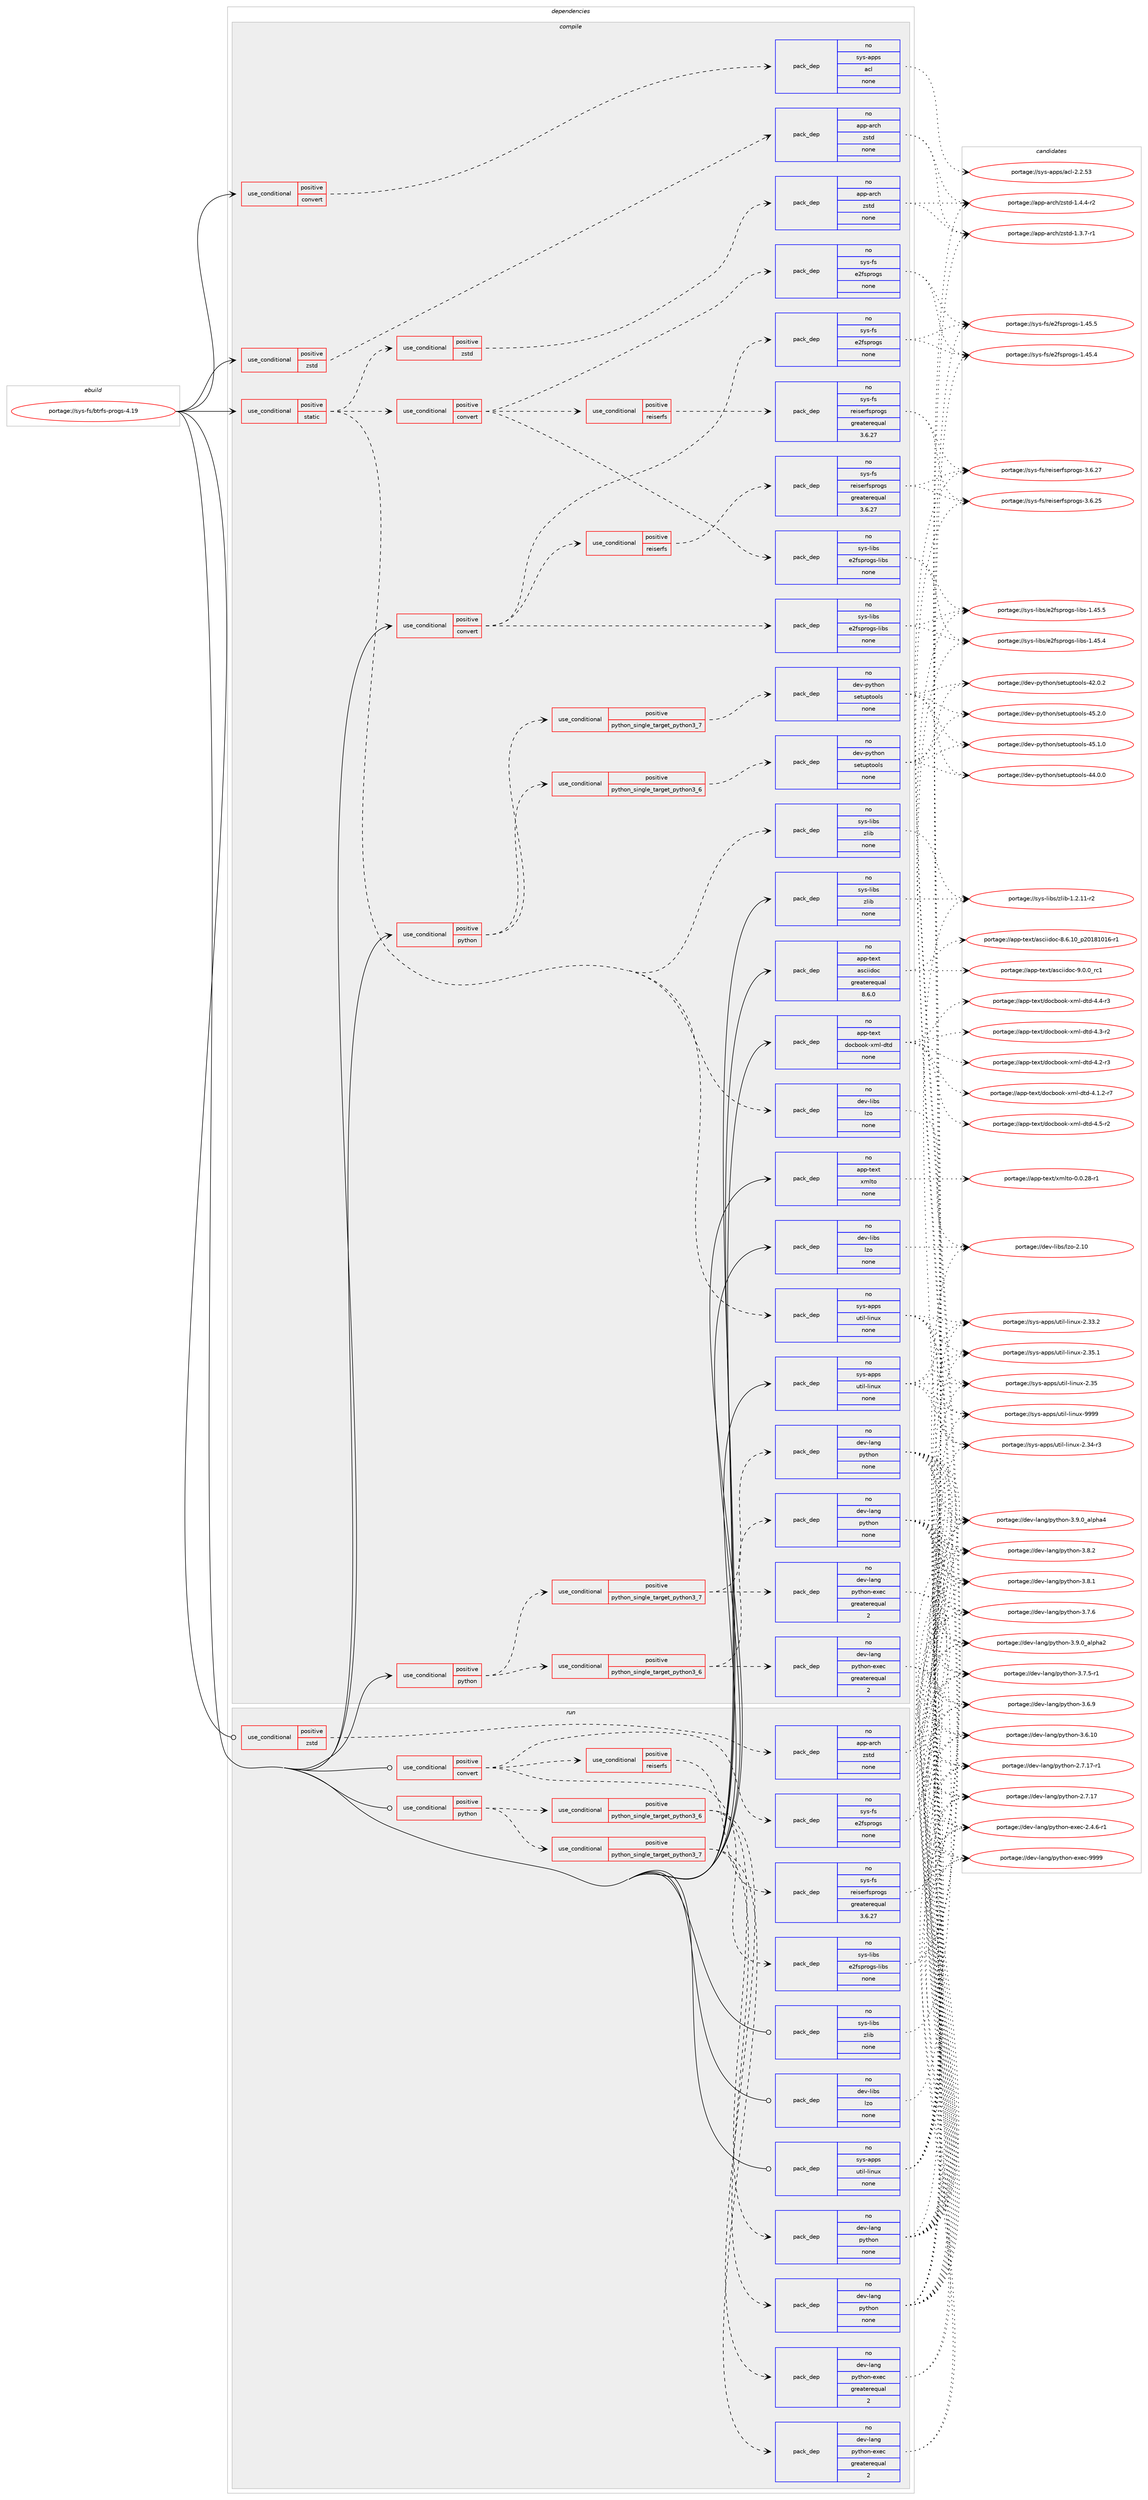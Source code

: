 digraph prolog {

# *************
# Graph options
# *************

newrank=true;
concentrate=true;
compound=true;
graph [rankdir=LR,fontname=Helvetica,fontsize=10,ranksep=1.5];#, ranksep=2.5, nodesep=0.2];
edge  [arrowhead=vee];
node  [fontname=Helvetica,fontsize=10];

# **********
# The ebuild
# **********

subgraph cluster_leftcol {
color=gray;
rank=same;
label=<<i>ebuild</i>>;
id [label="portage://sys-fs/btrfs-progs-4.19", color=red, width=4, href="../sys-fs/btrfs-progs-4.19.svg"];
}

# ****************
# The dependencies
# ****************

subgraph cluster_midcol {
color=gray;
label=<<i>dependencies</i>>;
subgraph cluster_compile {
fillcolor="#eeeeee";
style=filled;
label=<<i>compile</i>>;
subgraph cond5650 {
dependency30097 [label=<<TABLE BORDER="0" CELLBORDER="1" CELLSPACING="0" CELLPADDING="4"><TR><TD ROWSPAN="3" CELLPADDING="10">use_conditional</TD></TR><TR><TD>positive</TD></TR><TR><TD>convert</TD></TR></TABLE>>, shape=none, color=red];
subgraph pack23688 {
dependency30098 [label=<<TABLE BORDER="0" CELLBORDER="1" CELLSPACING="0" CELLPADDING="4" WIDTH="220"><TR><TD ROWSPAN="6" CELLPADDING="30">pack_dep</TD></TR><TR><TD WIDTH="110">no</TD></TR><TR><TD>sys-apps</TD></TR><TR><TD>acl</TD></TR><TR><TD>none</TD></TR><TR><TD></TD></TR></TABLE>>, shape=none, color=blue];
}
dependency30097:e -> dependency30098:w [weight=20,style="dashed",arrowhead="vee"];
}
id:e -> dependency30097:w [weight=20,style="solid",arrowhead="vee"];
subgraph cond5651 {
dependency30099 [label=<<TABLE BORDER="0" CELLBORDER="1" CELLSPACING="0" CELLPADDING="4"><TR><TD ROWSPAN="3" CELLPADDING="10">use_conditional</TD></TR><TR><TD>positive</TD></TR><TR><TD>convert</TD></TR></TABLE>>, shape=none, color=red];
subgraph pack23689 {
dependency30100 [label=<<TABLE BORDER="0" CELLBORDER="1" CELLSPACING="0" CELLPADDING="4" WIDTH="220"><TR><TD ROWSPAN="6" CELLPADDING="30">pack_dep</TD></TR><TR><TD WIDTH="110">no</TD></TR><TR><TD>sys-fs</TD></TR><TR><TD>e2fsprogs</TD></TR><TR><TD>none</TD></TR><TR><TD></TD></TR></TABLE>>, shape=none, color=blue];
}
dependency30099:e -> dependency30100:w [weight=20,style="dashed",arrowhead="vee"];
subgraph pack23690 {
dependency30101 [label=<<TABLE BORDER="0" CELLBORDER="1" CELLSPACING="0" CELLPADDING="4" WIDTH="220"><TR><TD ROWSPAN="6" CELLPADDING="30">pack_dep</TD></TR><TR><TD WIDTH="110">no</TD></TR><TR><TD>sys-libs</TD></TR><TR><TD>e2fsprogs-libs</TD></TR><TR><TD>none</TD></TR><TR><TD></TD></TR></TABLE>>, shape=none, color=blue];
}
dependency30099:e -> dependency30101:w [weight=20,style="dashed",arrowhead="vee"];
subgraph cond5652 {
dependency30102 [label=<<TABLE BORDER="0" CELLBORDER="1" CELLSPACING="0" CELLPADDING="4"><TR><TD ROWSPAN="3" CELLPADDING="10">use_conditional</TD></TR><TR><TD>positive</TD></TR><TR><TD>reiserfs</TD></TR></TABLE>>, shape=none, color=red];
subgraph pack23691 {
dependency30103 [label=<<TABLE BORDER="0" CELLBORDER="1" CELLSPACING="0" CELLPADDING="4" WIDTH="220"><TR><TD ROWSPAN="6" CELLPADDING="30">pack_dep</TD></TR><TR><TD WIDTH="110">no</TD></TR><TR><TD>sys-fs</TD></TR><TR><TD>reiserfsprogs</TD></TR><TR><TD>greaterequal</TD></TR><TR><TD>3.6.27</TD></TR></TABLE>>, shape=none, color=blue];
}
dependency30102:e -> dependency30103:w [weight=20,style="dashed",arrowhead="vee"];
}
dependency30099:e -> dependency30102:w [weight=20,style="dashed",arrowhead="vee"];
}
id:e -> dependency30099:w [weight=20,style="solid",arrowhead="vee"];
subgraph cond5653 {
dependency30104 [label=<<TABLE BORDER="0" CELLBORDER="1" CELLSPACING="0" CELLPADDING="4"><TR><TD ROWSPAN="3" CELLPADDING="10">use_conditional</TD></TR><TR><TD>positive</TD></TR><TR><TD>python</TD></TR></TABLE>>, shape=none, color=red];
subgraph cond5654 {
dependency30105 [label=<<TABLE BORDER="0" CELLBORDER="1" CELLSPACING="0" CELLPADDING="4"><TR><TD ROWSPAN="3" CELLPADDING="10">use_conditional</TD></TR><TR><TD>positive</TD></TR><TR><TD>python_single_target_python3_6</TD></TR></TABLE>>, shape=none, color=red];
subgraph pack23692 {
dependency30106 [label=<<TABLE BORDER="0" CELLBORDER="1" CELLSPACING="0" CELLPADDING="4" WIDTH="220"><TR><TD ROWSPAN="6" CELLPADDING="30">pack_dep</TD></TR><TR><TD WIDTH="110">no</TD></TR><TR><TD>dev-lang</TD></TR><TR><TD>python</TD></TR><TR><TD>none</TD></TR><TR><TD></TD></TR></TABLE>>, shape=none, color=blue];
}
dependency30105:e -> dependency30106:w [weight=20,style="dashed",arrowhead="vee"];
subgraph pack23693 {
dependency30107 [label=<<TABLE BORDER="0" CELLBORDER="1" CELLSPACING="0" CELLPADDING="4" WIDTH="220"><TR><TD ROWSPAN="6" CELLPADDING="30">pack_dep</TD></TR><TR><TD WIDTH="110">no</TD></TR><TR><TD>dev-lang</TD></TR><TR><TD>python-exec</TD></TR><TR><TD>greaterequal</TD></TR><TR><TD>2</TD></TR></TABLE>>, shape=none, color=blue];
}
dependency30105:e -> dependency30107:w [weight=20,style="dashed",arrowhead="vee"];
}
dependency30104:e -> dependency30105:w [weight=20,style="dashed",arrowhead="vee"];
subgraph cond5655 {
dependency30108 [label=<<TABLE BORDER="0" CELLBORDER="1" CELLSPACING="0" CELLPADDING="4"><TR><TD ROWSPAN="3" CELLPADDING="10">use_conditional</TD></TR><TR><TD>positive</TD></TR><TR><TD>python_single_target_python3_7</TD></TR></TABLE>>, shape=none, color=red];
subgraph pack23694 {
dependency30109 [label=<<TABLE BORDER="0" CELLBORDER="1" CELLSPACING="0" CELLPADDING="4" WIDTH="220"><TR><TD ROWSPAN="6" CELLPADDING="30">pack_dep</TD></TR><TR><TD WIDTH="110">no</TD></TR><TR><TD>dev-lang</TD></TR><TR><TD>python</TD></TR><TR><TD>none</TD></TR><TR><TD></TD></TR></TABLE>>, shape=none, color=blue];
}
dependency30108:e -> dependency30109:w [weight=20,style="dashed",arrowhead="vee"];
subgraph pack23695 {
dependency30110 [label=<<TABLE BORDER="0" CELLBORDER="1" CELLSPACING="0" CELLPADDING="4" WIDTH="220"><TR><TD ROWSPAN="6" CELLPADDING="30">pack_dep</TD></TR><TR><TD WIDTH="110">no</TD></TR><TR><TD>dev-lang</TD></TR><TR><TD>python-exec</TD></TR><TR><TD>greaterequal</TD></TR><TR><TD>2</TD></TR></TABLE>>, shape=none, color=blue];
}
dependency30108:e -> dependency30110:w [weight=20,style="dashed",arrowhead="vee"];
}
dependency30104:e -> dependency30108:w [weight=20,style="dashed",arrowhead="vee"];
}
id:e -> dependency30104:w [weight=20,style="solid",arrowhead="vee"];
subgraph cond5656 {
dependency30111 [label=<<TABLE BORDER="0" CELLBORDER="1" CELLSPACING="0" CELLPADDING="4"><TR><TD ROWSPAN="3" CELLPADDING="10">use_conditional</TD></TR><TR><TD>positive</TD></TR><TR><TD>python</TD></TR></TABLE>>, shape=none, color=red];
subgraph cond5657 {
dependency30112 [label=<<TABLE BORDER="0" CELLBORDER="1" CELLSPACING="0" CELLPADDING="4"><TR><TD ROWSPAN="3" CELLPADDING="10">use_conditional</TD></TR><TR><TD>positive</TD></TR><TR><TD>python_single_target_python3_6</TD></TR></TABLE>>, shape=none, color=red];
subgraph pack23696 {
dependency30113 [label=<<TABLE BORDER="0" CELLBORDER="1" CELLSPACING="0" CELLPADDING="4" WIDTH="220"><TR><TD ROWSPAN="6" CELLPADDING="30">pack_dep</TD></TR><TR><TD WIDTH="110">no</TD></TR><TR><TD>dev-python</TD></TR><TR><TD>setuptools</TD></TR><TR><TD>none</TD></TR><TR><TD></TD></TR></TABLE>>, shape=none, color=blue];
}
dependency30112:e -> dependency30113:w [weight=20,style="dashed",arrowhead="vee"];
}
dependency30111:e -> dependency30112:w [weight=20,style="dashed",arrowhead="vee"];
subgraph cond5658 {
dependency30114 [label=<<TABLE BORDER="0" CELLBORDER="1" CELLSPACING="0" CELLPADDING="4"><TR><TD ROWSPAN="3" CELLPADDING="10">use_conditional</TD></TR><TR><TD>positive</TD></TR><TR><TD>python_single_target_python3_7</TD></TR></TABLE>>, shape=none, color=red];
subgraph pack23697 {
dependency30115 [label=<<TABLE BORDER="0" CELLBORDER="1" CELLSPACING="0" CELLPADDING="4" WIDTH="220"><TR><TD ROWSPAN="6" CELLPADDING="30">pack_dep</TD></TR><TR><TD WIDTH="110">no</TD></TR><TR><TD>dev-python</TD></TR><TR><TD>setuptools</TD></TR><TR><TD>none</TD></TR><TR><TD></TD></TR></TABLE>>, shape=none, color=blue];
}
dependency30114:e -> dependency30115:w [weight=20,style="dashed",arrowhead="vee"];
}
dependency30111:e -> dependency30114:w [weight=20,style="dashed",arrowhead="vee"];
}
id:e -> dependency30111:w [weight=20,style="solid",arrowhead="vee"];
subgraph cond5659 {
dependency30116 [label=<<TABLE BORDER="0" CELLBORDER="1" CELLSPACING="0" CELLPADDING="4"><TR><TD ROWSPAN="3" CELLPADDING="10">use_conditional</TD></TR><TR><TD>positive</TD></TR><TR><TD>static</TD></TR></TABLE>>, shape=none, color=red];
subgraph pack23698 {
dependency30117 [label=<<TABLE BORDER="0" CELLBORDER="1" CELLSPACING="0" CELLPADDING="4" WIDTH="220"><TR><TD ROWSPAN="6" CELLPADDING="30">pack_dep</TD></TR><TR><TD WIDTH="110">no</TD></TR><TR><TD>dev-libs</TD></TR><TR><TD>lzo</TD></TR><TR><TD>none</TD></TR><TR><TD></TD></TR></TABLE>>, shape=none, color=blue];
}
dependency30116:e -> dependency30117:w [weight=20,style="dashed",arrowhead="vee"];
subgraph pack23699 {
dependency30118 [label=<<TABLE BORDER="0" CELLBORDER="1" CELLSPACING="0" CELLPADDING="4" WIDTH="220"><TR><TD ROWSPAN="6" CELLPADDING="30">pack_dep</TD></TR><TR><TD WIDTH="110">no</TD></TR><TR><TD>sys-apps</TD></TR><TR><TD>util-linux</TD></TR><TR><TD>none</TD></TR><TR><TD></TD></TR></TABLE>>, shape=none, color=blue];
}
dependency30116:e -> dependency30118:w [weight=20,style="dashed",arrowhead="vee"];
subgraph pack23700 {
dependency30119 [label=<<TABLE BORDER="0" CELLBORDER="1" CELLSPACING="0" CELLPADDING="4" WIDTH="220"><TR><TD ROWSPAN="6" CELLPADDING="30">pack_dep</TD></TR><TR><TD WIDTH="110">no</TD></TR><TR><TD>sys-libs</TD></TR><TR><TD>zlib</TD></TR><TR><TD>none</TD></TR><TR><TD></TD></TR></TABLE>>, shape=none, color=blue];
}
dependency30116:e -> dependency30119:w [weight=20,style="dashed",arrowhead="vee"];
subgraph cond5660 {
dependency30120 [label=<<TABLE BORDER="0" CELLBORDER="1" CELLSPACING="0" CELLPADDING="4"><TR><TD ROWSPAN="3" CELLPADDING="10">use_conditional</TD></TR><TR><TD>positive</TD></TR><TR><TD>convert</TD></TR></TABLE>>, shape=none, color=red];
subgraph pack23701 {
dependency30121 [label=<<TABLE BORDER="0" CELLBORDER="1" CELLSPACING="0" CELLPADDING="4" WIDTH="220"><TR><TD ROWSPAN="6" CELLPADDING="30">pack_dep</TD></TR><TR><TD WIDTH="110">no</TD></TR><TR><TD>sys-fs</TD></TR><TR><TD>e2fsprogs</TD></TR><TR><TD>none</TD></TR><TR><TD></TD></TR></TABLE>>, shape=none, color=blue];
}
dependency30120:e -> dependency30121:w [weight=20,style="dashed",arrowhead="vee"];
subgraph pack23702 {
dependency30122 [label=<<TABLE BORDER="0" CELLBORDER="1" CELLSPACING="0" CELLPADDING="4" WIDTH="220"><TR><TD ROWSPAN="6" CELLPADDING="30">pack_dep</TD></TR><TR><TD WIDTH="110">no</TD></TR><TR><TD>sys-libs</TD></TR><TR><TD>e2fsprogs-libs</TD></TR><TR><TD>none</TD></TR><TR><TD></TD></TR></TABLE>>, shape=none, color=blue];
}
dependency30120:e -> dependency30122:w [weight=20,style="dashed",arrowhead="vee"];
subgraph cond5661 {
dependency30123 [label=<<TABLE BORDER="0" CELLBORDER="1" CELLSPACING="0" CELLPADDING="4"><TR><TD ROWSPAN="3" CELLPADDING="10">use_conditional</TD></TR><TR><TD>positive</TD></TR><TR><TD>reiserfs</TD></TR></TABLE>>, shape=none, color=red];
subgraph pack23703 {
dependency30124 [label=<<TABLE BORDER="0" CELLBORDER="1" CELLSPACING="0" CELLPADDING="4" WIDTH="220"><TR><TD ROWSPAN="6" CELLPADDING="30">pack_dep</TD></TR><TR><TD WIDTH="110">no</TD></TR><TR><TD>sys-fs</TD></TR><TR><TD>reiserfsprogs</TD></TR><TR><TD>greaterequal</TD></TR><TR><TD>3.6.27</TD></TR></TABLE>>, shape=none, color=blue];
}
dependency30123:e -> dependency30124:w [weight=20,style="dashed",arrowhead="vee"];
}
dependency30120:e -> dependency30123:w [weight=20,style="dashed",arrowhead="vee"];
}
dependency30116:e -> dependency30120:w [weight=20,style="dashed",arrowhead="vee"];
subgraph cond5662 {
dependency30125 [label=<<TABLE BORDER="0" CELLBORDER="1" CELLSPACING="0" CELLPADDING="4"><TR><TD ROWSPAN="3" CELLPADDING="10">use_conditional</TD></TR><TR><TD>positive</TD></TR><TR><TD>zstd</TD></TR></TABLE>>, shape=none, color=red];
subgraph pack23704 {
dependency30126 [label=<<TABLE BORDER="0" CELLBORDER="1" CELLSPACING="0" CELLPADDING="4" WIDTH="220"><TR><TD ROWSPAN="6" CELLPADDING="30">pack_dep</TD></TR><TR><TD WIDTH="110">no</TD></TR><TR><TD>app-arch</TD></TR><TR><TD>zstd</TD></TR><TR><TD>none</TD></TR><TR><TD></TD></TR></TABLE>>, shape=none, color=blue];
}
dependency30125:e -> dependency30126:w [weight=20,style="dashed",arrowhead="vee"];
}
dependency30116:e -> dependency30125:w [weight=20,style="dashed",arrowhead="vee"];
}
id:e -> dependency30116:w [weight=20,style="solid",arrowhead="vee"];
subgraph cond5663 {
dependency30127 [label=<<TABLE BORDER="0" CELLBORDER="1" CELLSPACING="0" CELLPADDING="4"><TR><TD ROWSPAN="3" CELLPADDING="10">use_conditional</TD></TR><TR><TD>positive</TD></TR><TR><TD>zstd</TD></TR></TABLE>>, shape=none, color=red];
subgraph pack23705 {
dependency30128 [label=<<TABLE BORDER="0" CELLBORDER="1" CELLSPACING="0" CELLPADDING="4" WIDTH="220"><TR><TD ROWSPAN="6" CELLPADDING="30">pack_dep</TD></TR><TR><TD WIDTH="110">no</TD></TR><TR><TD>app-arch</TD></TR><TR><TD>zstd</TD></TR><TR><TD>none</TD></TR><TR><TD></TD></TR></TABLE>>, shape=none, color=blue];
}
dependency30127:e -> dependency30128:w [weight=20,style="dashed",arrowhead="vee"];
}
id:e -> dependency30127:w [weight=20,style="solid",arrowhead="vee"];
subgraph pack23706 {
dependency30129 [label=<<TABLE BORDER="0" CELLBORDER="1" CELLSPACING="0" CELLPADDING="4" WIDTH="220"><TR><TD ROWSPAN="6" CELLPADDING="30">pack_dep</TD></TR><TR><TD WIDTH="110">no</TD></TR><TR><TD>app-text</TD></TR><TR><TD>asciidoc</TD></TR><TR><TD>greaterequal</TD></TR><TR><TD>8.6.0</TD></TR></TABLE>>, shape=none, color=blue];
}
id:e -> dependency30129:w [weight=20,style="solid",arrowhead="vee"];
subgraph pack23707 {
dependency30130 [label=<<TABLE BORDER="0" CELLBORDER="1" CELLSPACING="0" CELLPADDING="4" WIDTH="220"><TR><TD ROWSPAN="6" CELLPADDING="30">pack_dep</TD></TR><TR><TD WIDTH="110">no</TD></TR><TR><TD>app-text</TD></TR><TR><TD>docbook-xml-dtd</TD></TR><TR><TD>none</TD></TR><TR><TD></TD></TR></TABLE>>, shape=none, color=blue];
}
id:e -> dependency30130:w [weight=20,style="solid",arrowhead="vee"];
subgraph pack23708 {
dependency30131 [label=<<TABLE BORDER="0" CELLBORDER="1" CELLSPACING="0" CELLPADDING="4" WIDTH="220"><TR><TD ROWSPAN="6" CELLPADDING="30">pack_dep</TD></TR><TR><TD WIDTH="110">no</TD></TR><TR><TD>app-text</TD></TR><TR><TD>xmlto</TD></TR><TR><TD>none</TD></TR><TR><TD></TD></TR></TABLE>>, shape=none, color=blue];
}
id:e -> dependency30131:w [weight=20,style="solid",arrowhead="vee"];
subgraph pack23709 {
dependency30132 [label=<<TABLE BORDER="0" CELLBORDER="1" CELLSPACING="0" CELLPADDING="4" WIDTH="220"><TR><TD ROWSPAN="6" CELLPADDING="30">pack_dep</TD></TR><TR><TD WIDTH="110">no</TD></TR><TR><TD>dev-libs</TD></TR><TR><TD>lzo</TD></TR><TR><TD>none</TD></TR><TR><TD></TD></TR></TABLE>>, shape=none, color=blue];
}
id:e -> dependency30132:w [weight=20,style="solid",arrowhead="vee"];
subgraph pack23710 {
dependency30133 [label=<<TABLE BORDER="0" CELLBORDER="1" CELLSPACING="0" CELLPADDING="4" WIDTH="220"><TR><TD ROWSPAN="6" CELLPADDING="30">pack_dep</TD></TR><TR><TD WIDTH="110">no</TD></TR><TR><TD>sys-apps</TD></TR><TR><TD>util-linux</TD></TR><TR><TD>none</TD></TR><TR><TD></TD></TR></TABLE>>, shape=none, color=blue];
}
id:e -> dependency30133:w [weight=20,style="solid",arrowhead="vee"];
subgraph pack23711 {
dependency30134 [label=<<TABLE BORDER="0" CELLBORDER="1" CELLSPACING="0" CELLPADDING="4" WIDTH="220"><TR><TD ROWSPAN="6" CELLPADDING="30">pack_dep</TD></TR><TR><TD WIDTH="110">no</TD></TR><TR><TD>sys-libs</TD></TR><TR><TD>zlib</TD></TR><TR><TD>none</TD></TR><TR><TD></TD></TR></TABLE>>, shape=none, color=blue];
}
id:e -> dependency30134:w [weight=20,style="solid",arrowhead="vee"];
}
subgraph cluster_compileandrun {
fillcolor="#eeeeee";
style=filled;
label=<<i>compile and run</i>>;
}
subgraph cluster_run {
fillcolor="#eeeeee";
style=filled;
label=<<i>run</i>>;
subgraph cond5664 {
dependency30135 [label=<<TABLE BORDER="0" CELLBORDER="1" CELLSPACING="0" CELLPADDING="4"><TR><TD ROWSPAN="3" CELLPADDING="10">use_conditional</TD></TR><TR><TD>positive</TD></TR><TR><TD>convert</TD></TR></TABLE>>, shape=none, color=red];
subgraph pack23712 {
dependency30136 [label=<<TABLE BORDER="0" CELLBORDER="1" CELLSPACING="0" CELLPADDING="4" WIDTH="220"><TR><TD ROWSPAN="6" CELLPADDING="30">pack_dep</TD></TR><TR><TD WIDTH="110">no</TD></TR><TR><TD>sys-fs</TD></TR><TR><TD>e2fsprogs</TD></TR><TR><TD>none</TD></TR><TR><TD></TD></TR></TABLE>>, shape=none, color=blue];
}
dependency30135:e -> dependency30136:w [weight=20,style="dashed",arrowhead="vee"];
subgraph pack23713 {
dependency30137 [label=<<TABLE BORDER="0" CELLBORDER="1" CELLSPACING="0" CELLPADDING="4" WIDTH="220"><TR><TD ROWSPAN="6" CELLPADDING="30">pack_dep</TD></TR><TR><TD WIDTH="110">no</TD></TR><TR><TD>sys-libs</TD></TR><TR><TD>e2fsprogs-libs</TD></TR><TR><TD>none</TD></TR><TR><TD></TD></TR></TABLE>>, shape=none, color=blue];
}
dependency30135:e -> dependency30137:w [weight=20,style="dashed",arrowhead="vee"];
subgraph cond5665 {
dependency30138 [label=<<TABLE BORDER="0" CELLBORDER="1" CELLSPACING="0" CELLPADDING="4"><TR><TD ROWSPAN="3" CELLPADDING="10">use_conditional</TD></TR><TR><TD>positive</TD></TR><TR><TD>reiserfs</TD></TR></TABLE>>, shape=none, color=red];
subgraph pack23714 {
dependency30139 [label=<<TABLE BORDER="0" CELLBORDER="1" CELLSPACING="0" CELLPADDING="4" WIDTH="220"><TR><TD ROWSPAN="6" CELLPADDING="30">pack_dep</TD></TR><TR><TD WIDTH="110">no</TD></TR><TR><TD>sys-fs</TD></TR><TR><TD>reiserfsprogs</TD></TR><TR><TD>greaterequal</TD></TR><TR><TD>3.6.27</TD></TR></TABLE>>, shape=none, color=blue];
}
dependency30138:e -> dependency30139:w [weight=20,style="dashed",arrowhead="vee"];
}
dependency30135:e -> dependency30138:w [weight=20,style="dashed",arrowhead="vee"];
}
id:e -> dependency30135:w [weight=20,style="solid",arrowhead="odot"];
subgraph cond5666 {
dependency30140 [label=<<TABLE BORDER="0" CELLBORDER="1" CELLSPACING="0" CELLPADDING="4"><TR><TD ROWSPAN="3" CELLPADDING="10">use_conditional</TD></TR><TR><TD>positive</TD></TR><TR><TD>python</TD></TR></TABLE>>, shape=none, color=red];
subgraph cond5667 {
dependency30141 [label=<<TABLE BORDER="0" CELLBORDER="1" CELLSPACING="0" CELLPADDING="4"><TR><TD ROWSPAN="3" CELLPADDING="10">use_conditional</TD></TR><TR><TD>positive</TD></TR><TR><TD>python_single_target_python3_6</TD></TR></TABLE>>, shape=none, color=red];
subgraph pack23715 {
dependency30142 [label=<<TABLE BORDER="0" CELLBORDER="1" CELLSPACING="0" CELLPADDING="4" WIDTH="220"><TR><TD ROWSPAN="6" CELLPADDING="30">pack_dep</TD></TR><TR><TD WIDTH="110">no</TD></TR><TR><TD>dev-lang</TD></TR><TR><TD>python</TD></TR><TR><TD>none</TD></TR><TR><TD></TD></TR></TABLE>>, shape=none, color=blue];
}
dependency30141:e -> dependency30142:w [weight=20,style="dashed",arrowhead="vee"];
subgraph pack23716 {
dependency30143 [label=<<TABLE BORDER="0" CELLBORDER="1" CELLSPACING="0" CELLPADDING="4" WIDTH="220"><TR><TD ROWSPAN="6" CELLPADDING="30">pack_dep</TD></TR><TR><TD WIDTH="110">no</TD></TR><TR><TD>dev-lang</TD></TR><TR><TD>python-exec</TD></TR><TR><TD>greaterequal</TD></TR><TR><TD>2</TD></TR></TABLE>>, shape=none, color=blue];
}
dependency30141:e -> dependency30143:w [weight=20,style="dashed",arrowhead="vee"];
}
dependency30140:e -> dependency30141:w [weight=20,style="dashed",arrowhead="vee"];
subgraph cond5668 {
dependency30144 [label=<<TABLE BORDER="0" CELLBORDER="1" CELLSPACING="0" CELLPADDING="4"><TR><TD ROWSPAN="3" CELLPADDING="10">use_conditional</TD></TR><TR><TD>positive</TD></TR><TR><TD>python_single_target_python3_7</TD></TR></TABLE>>, shape=none, color=red];
subgraph pack23717 {
dependency30145 [label=<<TABLE BORDER="0" CELLBORDER="1" CELLSPACING="0" CELLPADDING="4" WIDTH="220"><TR><TD ROWSPAN="6" CELLPADDING="30">pack_dep</TD></TR><TR><TD WIDTH="110">no</TD></TR><TR><TD>dev-lang</TD></TR><TR><TD>python</TD></TR><TR><TD>none</TD></TR><TR><TD></TD></TR></TABLE>>, shape=none, color=blue];
}
dependency30144:e -> dependency30145:w [weight=20,style="dashed",arrowhead="vee"];
subgraph pack23718 {
dependency30146 [label=<<TABLE BORDER="0" CELLBORDER="1" CELLSPACING="0" CELLPADDING="4" WIDTH="220"><TR><TD ROWSPAN="6" CELLPADDING="30">pack_dep</TD></TR><TR><TD WIDTH="110">no</TD></TR><TR><TD>dev-lang</TD></TR><TR><TD>python-exec</TD></TR><TR><TD>greaterequal</TD></TR><TR><TD>2</TD></TR></TABLE>>, shape=none, color=blue];
}
dependency30144:e -> dependency30146:w [weight=20,style="dashed",arrowhead="vee"];
}
dependency30140:e -> dependency30144:w [weight=20,style="dashed",arrowhead="vee"];
}
id:e -> dependency30140:w [weight=20,style="solid",arrowhead="odot"];
subgraph cond5669 {
dependency30147 [label=<<TABLE BORDER="0" CELLBORDER="1" CELLSPACING="0" CELLPADDING="4"><TR><TD ROWSPAN="3" CELLPADDING="10">use_conditional</TD></TR><TR><TD>positive</TD></TR><TR><TD>zstd</TD></TR></TABLE>>, shape=none, color=red];
subgraph pack23719 {
dependency30148 [label=<<TABLE BORDER="0" CELLBORDER="1" CELLSPACING="0" CELLPADDING="4" WIDTH="220"><TR><TD ROWSPAN="6" CELLPADDING="30">pack_dep</TD></TR><TR><TD WIDTH="110">no</TD></TR><TR><TD>app-arch</TD></TR><TR><TD>zstd</TD></TR><TR><TD>none</TD></TR><TR><TD></TD></TR></TABLE>>, shape=none, color=blue];
}
dependency30147:e -> dependency30148:w [weight=20,style="dashed",arrowhead="vee"];
}
id:e -> dependency30147:w [weight=20,style="solid",arrowhead="odot"];
subgraph pack23720 {
dependency30149 [label=<<TABLE BORDER="0" CELLBORDER="1" CELLSPACING="0" CELLPADDING="4" WIDTH="220"><TR><TD ROWSPAN="6" CELLPADDING="30">pack_dep</TD></TR><TR><TD WIDTH="110">no</TD></TR><TR><TD>dev-libs</TD></TR><TR><TD>lzo</TD></TR><TR><TD>none</TD></TR><TR><TD></TD></TR></TABLE>>, shape=none, color=blue];
}
id:e -> dependency30149:w [weight=20,style="solid",arrowhead="odot"];
subgraph pack23721 {
dependency30150 [label=<<TABLE BORDER="0" CELLBORDER="1" CELLSPACING="0" CELLPADDING="4" WIDTH="220"><TR><TD ROWSPAN="6" CELLPADDING="30">pack_dep</TD></TR><TR><TD WIDTH="110">no</TD></TR><TR><TD>sys-apps</TD></TR><TR><TD>util-linux</TD></TR><TR><TD>none</TD></TR><TR><TD></TD></TR></TABLE>>, shape=none, color=blue];
}
id:e -> dependency30150:w [weight=20,style="solid",arrowhead="odot"];
subgraph pack23722 {
dependency30151 [label=<<TABLE BORDER="0" CELLBORDER="1" CELLSPACING="0" CELLPADDING="4" WIDTH="220"><TR><TD ROWSPAN="6" CELLPADDING="30">pack_dep</TD></TR><TR><TD WIDTH="110">no</TD></TR><TR><TD>sys-libs</TD></TR><TR><TD>zlib</TD></TR><TR><TD>none</TD></TR><TR><TD></TD></TR></TABLE>>, shape=none, color=blue];
}
id:e -> dependency30151:w [weight=20,style="solid",arrowhead="odot"];
}
}

# **************
# The candidates
# **************

subgraph cluster_choices {
rank=same;
color=gray;
label=<<i>candidates</i>>;

subgraph choice23688 {
color=black;
nodesep=1;
choice115121115459711211211547979910845504650465351 [label="portage://sys-apps/acl-2.2.53", color=red, width=4,href="../sys-apps/acl-2.2.53.svg"];
dependency30098:e -> choice115121115459711211211547979910845504650465351:w [style=dotted,weight="100"];
}
subgraph choice23689 {
color=black;
nodesep=1;
choice11512111545102115471015010211511211411110311545494652534653 [label="portage://sys-fs/e2fsprogs-1.45.5", color=red, width=4,href="../sys-fs/e2fsprogs-1.45.5.svg"];
choice11512111545102115471015010211511211411110311545494652534652 [label="portage://sys-fs/e2fsprogs-1.45.4", color=red, width=4,href="../sys-fs/e2fsprogs-1.45.4.svg"];
dependency30100:e -> choice11512111545102115471015010211511211411110311545494652534653:w [style=dotted,weight="100"];
dependency30100:e -> choice11512111545102115471015010211511211411110311545494652534652:w [style=dotted,weight="100"];
}
subgraph choice23690 {
color=black;
nodesep=1;
choice11512111545108105981154710150102115112114111103115451081059811545494652534653 [label="portage://sys-libs/e2fsprogs-libs-1.45.5", color=red, width=4,href="../sys-libs/e2fsprogs-libs-1.45.5.svg"];
choice11512111545108105981154710150102115112114111103115451081059811545494652534652 [label="portage://sys-libs/e2fsprogs-libs-1.45.4", color=red, width=4,href="../sys-libs/e2fsprogs-libs-1.45.4.svg"];
dependency30101:e -> choice11512111545108105981154710150102115112114111103115451081059811545494652534653:w [style=dotted,weight="100"];
dependency30101:e -> choice11512111545108105981154710150102115112114111103115451081059811545494652534652:w [style=dotted,weight="100"];
}
subgraph choice23691 {
color=black;
nodesep=1;
choice115121115451021154711410110511510111410211511211411110311545514654465055 [label="portage://sys-fs/reiserfsprogs-3.6.27", color=red, width=4,href="../sys-fs/reiserfsprogs-3.6.27.svg"];
choice115121115451021154711410110511510111410211511211411110311545514654465053 [label="portage://sys-fs/reiserfsprogs-3.6.25", color=red, width=4,href="../sys-fs/reiserfsprogs-3.6.25.svg"];
dependency30103:e -> choice115121115451021154711410110511510111410211511211411110311545514654465055:w [style=dotted,weight="100"];
dependency30103:e -> choice115121115451021154711410110511510111410211511211411110311545514654465053:w [style=dotted,weight="100"];
}
subgraph choice23692 {
color=black;
nodesep=1;
choice10010111845108971101034711212111610411111045514657464895971081121049752 [label="portage://dev-lang/python-3.9.0_alpha4", color=red, width=4,href="../dev-lang/python-3.9.0_alpha4.svg"];
choice10010111845108971101034711212111610411111045514657464895971081121049750 [label="portage://dev-lang/python-3.9.0_alpha2", color=red, width=4,href="../dev-lang/python-3.9.0_alpha2.svg"];
choice100101118451089711010347112121116104111110455146564650 [label="portage://dev-lang/python-3.8.2", color=red, width=4,href="../dev-lang/python-3.8.2.svg"];
choice100101118451089711010347112121116104111110455146564649 [label="portage://dev-lang/python-3.8.1", color=red, width=4,href="../dev-lang/python-3.8.1.svg"];
choice100101118451089711010347112121116104111110455146554654 [label="portage://dev-lang/python-3.7.6", color=red, width=4,href="../dev-lang/python-3.7.6.svg"];
choice1001011184510897110103471121211161041111104551465546534511449 [label="portage://dev-lang/python-3.7.5-r1", color=red, width=4,href="../dev-lang/python-3.7.5-r1.svg"];
choice100101118451089711010347112121116104111110455146544657 [label="portage://dev-lang/python-3.6.9", color=red, width=4,href="../dev-lang/python-3.6.9.svg"];
choice10010111845108971101034711212111610411111045514654464948 [label="portage://dev-lang/python-3.6.10", color=red, width=4,href="../dev-lang/python-3.6.10.svg"];
choice100101118451089711010347112121116104111110455046554649554511449 [label="portage://dev-lang/python-2.7.17-r1", color=red, width=4,href="../dev-lang/python-2.7.17-r1.svg"];
choice10010111845108971101034711212111610411111045504655464955 [label="portage://dev-lang/python-2.7.17", color=red, width=4,href="../dev-lang/python-2.7.17.svg"];
dependency30106:e -> choice10010111845108971101034711212111610411111045514657464895971081121049752:w [style=dotted,weight="100"];
dependency30106:e -> choice10010111845108971101034711212111610411111045514657464895971081121049750:w [style=dotted,weight="100"];
dependency30106:e -> choice100101118451089711010347112121116104111110455146564650:w [style=dotted,weight="100"];
dependency30106:e -> choice100101118451089711010347112121116104111110455146564649:w [style=dotted,weight="100"];
dependency30106:e -> choice100101118451089711010347112121116104111110455146554654:w [style=dotted,weight="100"];
dependency30106:e -> choice1001011184510897110103471121211161041111104551465546534511449:w [style=dotted,weight="100"];
dependency30106:e -> choice100101118451089711010347112121116104111110455146544657:w [style=dotted,weight="100"];
dependency30106:e -> choice10010111845108971101034711212111610411111045514654464948:w [style=dotted,weight="100"];
dependency30106:e -> choice100101118451089711010347112121116104111110455046554649554511449:w [style=dotted,weight="100"];
dependency30106:e -> choice10010111845108971101034711212111610411111045504655464955:w [style=dotted,weight="100"];
}
subgraph choice23693 {
color=black;
nodesep=1;
choice10010111845108971101034711212111610411111045101120101994557575757 [label="portage://dev-lang/python-exec-9999", color=red, width=4,href="../dev-lang/python-exec-9999.svg"];
choice10010111845108971101034711212111610411111045101120101994550465246544511449 [label="portage://dev-lang/python-exec-2.4.6-r1", color=red, width=4,href="../dev-lang/python-exec-2.4.6-r1.svg"];
dependency30107:e -> choice10010111845108971101034711212111610411111045101120101994557575757:w [style=dotted,weight="100"];
dependency30107:e -> choice10010111845108971101034711212111610411111045101120101994550465246544511449:w [style=dotted,weight="100"];
}
subgraph choice23694 {
color=black;
nodesep=1;
choice10010111845108971101034711212111610411111045514657464895971081121049752 [label="portage://dev-lang/python-3.9.0_alpha4", color=red, width=4,href="../dev-lang/python-3.9.0_alpha4.svg"];
choice10010111845108971101034711212111610411111045514657464895971081121049750 [label="portage://dev-lang/python-3.9.0_alpha2", color=red, width=4,href="../dev-lang/python-3.9.0_alpha2.svg"];
choice100101118451089711010347112121116104111110455146564650 [label="portage://dev-lang/python-3.8.2", color=red, width=4,href="../dev-lang/python-3.8.2.svg"];
choice100101118451089711010347112121116104111110455146564649 [label="portage://dev-lang/python-3.8.1", color=red, width=4,href="../dev-lang/python-3.8.1.svg"];
choice100101118451089711010347112121116104111110455146554654 [label="portage://dev-lang/python-3.7.6", color=red, width=4,href="../dev-lang/python-3.7.6.svg"];
choice1001011184510897110103471121211161041111104551465546534511449 [label="portage://dev-lang/python-3.7.5-r1", color=red, width=4,href="../dev-lang/python-3.7.5-r1.svg"];
choice100101118451089711010347112121116104111110455146544657 [label="portage://dev-lang/python-3.6.9", color=red, width=4,href="../dev-lang/python-3.6.9.svg"];
choice10010111845108971101034711212111610411111045514654464948 [label="portage://dev-lang/python-3.6.10", color=red, width=4,href="../dev-lang/python-3.6.10.svg"];
choice100101118451089711010347112121116104111110455046554649554511449 [label="portage://dev-lang/python-2.7.17-r1", color=red, width=4,href="../dev-lang/python-2.7.17-r1.svg"];
choice10010111845108971101034711212111610411111045504655464955 [label="portage://dev-lang/python-2.7.17", color=red, width=4,href="../dev-lang/python-2.7.17.svg"];
dependency30109:e -> choice10010111845108971101034711212111610411111045514657464895971081121049752:w [style=dotted,weight="100"];
dependency30109:e -> choice10010111845108971101034711212111610411111045514657464895971081121049750:w [style=dotted,weight="100"];
dependency30109:e -> choice100101118451089711010347112121116104111110455146564650:w [style=dotted,weight="100"];
dependency30109:e -> choice100101118451089711010347112121116104111110455146564649:w [style=dotted,weight="100"];
dependency30109:e -> choice100101118451089711010347112121116104111110455146554654:w [style=dotted,weight="100"];
dependency30109:e -> choice1001011184510897110103471121211161041111104551465546534511449:w [style=dotted,weight="100"];
dependency30109:e -> choice100101118451089711010347112121116104111110455146544657:w [style=dotted,weight="100"];
dependency30109:e -> choice10010111845108971101034711212111610411111045514654464948:w [style=dotted,weight="100"];
dependency30109:e -> choice100101118451089711010347112121116104111110455046554649554511449:w [style=dotted,weight="100"];
dependency30109:e -> choice10010111845108971101034711212111610411111045504655464955:w [style=dotted,weight="100"];
}
subgraph choice23695 {
color=black;
nodesep=1;
choice10010111845108971101034711212111610411111045101120101994557575757 [label="portage://dev-lang/python-exec-9999", color=red, width=4,href="../dev-lang/python-exec-9999.svg"];
choice10010111845108971101034711212111610411111045101120101994550465246544511449 [label="portage://dev-lang/python-exec-2.4.6-r1", color=red, width=4,href="../dev-lang/python-exec-2.4.6-r1.svg"];
dependency30110:e -> choice10010111845108971101034711212111610411111045101120101994557575757:w [style=dotted,weight="100"];
dependency30110:e -> choice10010111845108971101034711212111610411111045101120101994550465246544511449:w [style=dotted,weight="100"];
}
subgraph choice23696 {
color=black;
nodesep=1;
choice100101118451121211161041111104711510111611711211611111110811545525346504648 [label="portage://dev-python/setuptools-45.2.0", color=red, width=4,href="../dev-python/setuptools-45.2.0.svg"];
choice100101118451121211161041111104711510111611711211611111110811545525346494648 [label="portage://dev-python/setuptools-45.1.0", color=red, width=4,href="../dev-python/setuptools-45.1.0.svg"];
choice100101118451121211161041111104711510111611711211611111110811545525246484648 [label="portage://dev-python/setuptools-44.0.0", color=red, width=4,href="../dev-python/setuptools-44.0.0.svg"];
choice100101118451121211161041111104711510111611711211611111110811545525046484650 [label="portage://dev-python/setuptools-42.0.2", color=red, width=4,href="../dev-python/setuptools-42.0.2.svg"];
dependency30113:e -> choice100101118451121211161041111104711510111611711211611111110811545525346504648:w [style=dotted,weight="100"];
dependency30113:e -> choice100101118451121211161041111104711510111611711211611111110811545525346494648:w [style=dotted,weight="100"];
dependency30113:e -> choice100101118451121211161041111104711510111611711211611111110811545525246484648:w [style=dotted,weight="100"];
dependency30113:e -> choice100101118451121211161041111104711510111611711211611111110811545525046484650:w [style=dotted,weight="100"];
}
subgraph choice23697 {
color=black;
nodesep=1;
choice100101118451121211161041111104711510111611711211611111110811545525346504648 [label="portage://dev-python/setuptools-45.2.0", color=red, width=4,href="../dev-python/setuptools-45.2.0.svg"];
choice100101118451121211161041111104711510111611711211611111110811545525346494648 [label="portage://dev-python/setuptools-45.1.0", color=red, width=4,href="../dev-python/setuptools-45.1.0.svg"];
choice100101118451121211161041111104711510111611711211611111110811545525246484648 [label="portage://dev-python/setuptools-44.0.0", color=red, width=4,href="../dev-python/setuptools-44.0.0.svg"];
choice100101118451121211161041111104711510111611711211611111110811545525046484650 [label="portage://dev-python/setuptools-42.0.2", color=red, width=4,href="../dev-python/setuptools-42.0.2.svg"];
dependency30115:e -> choice100101118451121211161041111104711510111611711211611111110811545525346504648:w [style=dotted,weight="100"];
dependency30115:e -> choice100101118451121211161041111104711510111611711211611111110811545525346494648:w [style=dotted,weight="100"];
dependency30115:e -> choice100101118451121211161041111104711510111611711211611111110811545525246484648:w [style=dotted,weight="100"];
dependency30115:e -> choice100101118451121211161041111104711510111611711211611111110811545525046484650:w [style=dotted,weight="100"];
}
subgraph choice23698 {
color=black;
nodesep=1;
choice1001011184510810598115471081221114550464948 [label="portage://dev-libs/lzo-2.10", color=red, width=4,href="../dev-libs/lzo-2.10.svg"];
dependency30117:e -> choice1001011184510810598115471081221114550464948:w [style=dotted,weight="100"];
}
subgraph choice23699 {
color=black;
nodesep=1;
choice115121115459711211211547117116105108451081051101171204557575757 [label="portage://sys-apps/util-linux-9999", color=red, width=4,href="../sys-apps/util-linux-9999.svg"];
choice1151211154597112112115471171161051084510810511011712045504651534649 [label="portage://sys-apps/util-linux-2.35.1", color=red, width=4,href="../sys-apps/util-linux-2.35.1.svg"];
choice115121115459711211211547117116105108451081051101171204550465153 [label="portage://sys-apps/util-linux-2.35", color=red, width=4,href="../sys-apps/util-linux-2.35.svg"];
choice1151211154597112112115471171161051084510810511011712045504651524511451 [label="portage://sys-apps/util-linux-2.34-r3", color=red, width=4,href="../sys-apps/util-linux-2.34-r3.svg"];
choice1151211154597112112115471171161051084510810511011712045504651514650 [label="portage://sys-apps/util-linux-2.33.2", color=red, width=4,href="../sys-apps/util-linux-2.33.2.svg"];
dependency30118:e -> choice115121115459711211211547117116105108451081051101171204557575757:w [style=dotted,weight="100"];
dependency30118:e -> choice1151211154597112112115471171161051084510810511011712045504651534649:w [style=dotted,weight="100"];
dependency30118:e -> choice115121115459711211211547117116105108451081051101171204550465153:w [style=dotted,weight="100"];
dependency30118:e -> choice1151211154597112112115471171161051084510810511011712045504651524511451:w [style=dotted,weight="100"];
dependency30118:e -> choice1151211154597112112115471171161051084510810511011712045504651514650:w [style=dotted,weight="100"];
}
subgraph choice23700 {
color=black;
nodesep=1;
choice11512111545108105981154712210810598454946504649494511450 [label="portage://sys-libs/zlib-1.2.11-r2", color=red, width=4,href="../sys-libs/zlib-1.2.11-r2.svg"];
dependency30119:e -> choice11512111545108105981154712210810598454946504649494511450:w [style=dotted,weight="100"];
}
subgraph choice23701 {
color=black;
nodesep=1;
choice11512111545102115471015010211511211411110311545494652534653 [label="portage://sys-fs/e2fsprogs-1.45.5", color=red, width=4,href="../sys-fs/e2fsprogs-1.45.5.svg"];
choice11512111545102115471015010211511211411110311545494652534652 [label="portage://sys-fs/e2fsprogs-1.45.4", color=red, width=4,href="../sys-fs/e2fsprogs-1.45.4.svg"];
dependency30121:e -> choice11512111545102115471015010211511211411110311545494652534653:w [style=dotted,weight="100"];
dependency30121:e -> choice11512111545102115471015010211511211411110311545494652534652:w [style=dotted,weight="100"];
}
subgraph choice23702 {
color=black;
nodesep=1;
choice11512111545108105981154710150102115112114111103115451081059811545494652534653 [label="portage://sys-libs/e2fsprogs-libs-1.45.5", color=red, width=4,href="../sys-libs/e2fsprogs-libs-1.45.5.svg"];
choice11512111545108105981154710150102115112114111103115451081059811545494652534652 [label="portage://sys-libs/e2fsprogs-libs-1.45.4", color=red, width=4,href="../sys-libs/e2fsprogs-libs-1.45.4.svg"];
dependency30122:e -> choice11512111545108105981154710150102115112114111103115451081059811545494652534653:w [style=dotted,weight="100"];
dependency30122:e -> choice11512111545108105981154710150102115112114111103115451081059811545494652534652:w [style=dotted,weight="100"];
}
subgraph choice23703 {
color=black;
nodesep=1;
choice115121115451021154711410110511510111410211511211411110311545514654465055 [label="portage://sys-fs/reiserfsprogs-3.6.27", color=red, width=4,href="../sys-fs/reiserfsprogs-3.6.27.svg"];
choice115121115451021154711410110511510111410211511211411110311545514654465053 [label="portage://sys-fs/reiserfsprogs-3.6.25", color=red, width=4,href="../sys-fs/reiserfsprogs-3.6.25.svg"];
dependency30124:e -> choice115121115451021154711410110511510111410211511211411110311545514654465055:w [style=dotted,weight="100"];
dependency30124:e -> choice115121115451021154711410110511510111410211511211411110311545514654465053:w [style=dotted,weight="100"];
}
subgraph choice23704 {
color=black;
nodesep=1;
choice97112112459711499104471221151161004549465246524511450 [label="portage://app-arch/zstd-1.4.4-r2", color=red, width=4,href="../app-arch/zstd-1.4.4-r2.svg"];
choice97112112459711499104471221151161004549465146554511449 [label="portage://app-arch/zstd-1.3.7-r1", color=red, width=4,href="../app-arch/zstd-1.3.7-r1.svg"];
dependency30126:e -> choice97112112459711499104471221151161004549465246524511450:w [style=dotted,weight="100"];
dependency30126:e -> choice97112112459711499104471221151161004549465146554511449:w [style=dotted,weight="100"];
}
subgraph choice23705 {
color=black;
nodesep=1;
choice97112112459711499104471221151161004549465246524511450 [label="portage://app-arch/zstd-1.4.4-r2", color=red, width=4,href="../app-arch/zstd-1.4.4-r2.svg"];
choice97112112459711499104471221151161004549465146554511449 [label="portage://app-arch/zstd-1.3.7-r1", color=red, width=4,href="../app-arch/zstd-1.3.7-r1.svg"];
dependency30128:e -> choice97112112459711499104471221151161004549465246524511450:w [style=dotted,weight="100"];
dependency30128:e -> choice97112112459711499104471221151161004549465146554511449:w [style=dotted,weight="100"];
}
subgraph choice23706 {
color=black;
nodesep=1;
choice971121124511610112011647971159910510510011199455746484648951149949 [label="portage://app-text/asciidoc-9.0.0_rc1", color=red, width=4,href="../app-text/asciidoc-9.0.0_rc1.svg"];
choice971121124511610112011647971159910510510011199455646544649489511250484956494849544511449 [label="portage://app-text/asciidoc-8.6.10_p20181016-r1", color=red, width=4,href="../app-text/asciidoc-8.6.10_p20181016-r1.svg"];
dependency30129:e -> choice971121124511610112011647971159910510510011199455746484648951149949:w [style=dotted,weight="100"];
dependency30129:e -> choice971121124511610112011647971159910510510011199455646544649489511250484956494849544511449:w [style=dotted,weight="100"];
}
subgraph choice23707 {
color=black;
nodesep=1;
choice97112112451161011201164710011199981111111074512010910845100116100455246534511450 [label="portage://app-text/docbook-xml-dtd-4.5-r2", color=red, width=4,href="../app-text/docbook-xml-dtd-4.5-r2.svg"];
choice97112112451161011201164710011199981111111074512010910845100116100455246524511451 [label="portage://app-text/docbook-xml-dtd-4.4-r3", color=red, width=4,href="../app-text/docbook-xml-dtd-4.4-r3.svg"];
choice97112112451161011201164710011199981111111074512010910845100116100455246514511450 [label="portage://app-text/docbook-xml-dtd-4.3-r2", color=red, width=4,href="../app-text/docbook-xml-dtd-4.3-r2.svg"];
choice97112112451161011201164710011199981111111074512010910845100116100455246504511451 [label="portage://app-text/docbook-xml-dtd-4.2-r3", color=red, width=4,href="../app-text/docbook-xml-dtd-4.2-r3.svg"];
choice971121124511610112011647100111999811111110745120109108451001161004552464946504511455 [label="portage://app-text/docbook-xml-dtd-4.1.2-r7", color=red, width=4,href="../app-text/docbook-xml-dtd-4.1.2-r7.svg"];
dependency30130:e -> choice97112112451161011201164710011199981111111074512010910845100116100455246534511450:w [style=dotted,weight="100"];
dependency30130:e -> choice97112112451161011201164710011199981111111074512010910845100116100455246524511451:w [style=dotted,weight="100"];
dependency30130:e -> choice97112112451161011201164710011199981111111074512010910845100116100455246514511450:w [style=dotted,weight="100"];
dependency30130:e -> choice97112112451161011201164710011199981111111074512010910845100116100455246504511451:w [style=dotted,weight="100"];
dependency30130:e -> choice971121124511610112011647100111999811111110745120109108451001161004552464946504511455:w [style=dotted,weight="100"];
}
subgraph choice23708 {
color=black;
nodesep=1;
choice971121124511610112011647120109108116111454846484650564511449 [label="portage://app-text/xmlto-0.0.28-r1", color=red, width=4,href="../app-text/xmlto-0.0.28-r1.svg"];
dependency30131:e -> choice971121124511610112011647120109108116111454846484650564511449:w [style=dotted,weight="100"];
}
subgraph choice23709 {
color=black;
nodesep=1;
choice1001011184510810598115471081221114550464948 [label="portage://dev-libs/lzo-2.10", color=red, width=4,href="../dev-libs/lzo-2.10.svg"];
dependency30132:e -> choice1001011184510810598115471081221114550464948:w [style=dotted,weight="100"];
}
subgraph choice23710 {
color=black;
nodesep=1;
choice115121115459711211211547117116105108451081051101171204557575757 [label="portage://sys-apps/util-linux-9999", color=red, width=4,href="../sys-apps/util-linux-9999.svg"];
choice1151211154597112112115471171161051084510810511011712045504651534649 [label="portage://sys-apps/util-linux-2.35.1", color=red, width=4,href="../sys-apps/util-linux-2.35.1.svg"];
choice115121115459711211211547117116105108451081051101171204550465153 [label="portage://sys-apps/util-linux-2.35", color=red, width=4,href="../sys-apps/util-linux-2.35.svg"];
choice1151211154597112112115471171161051084510810511011712045504651524511451 [label="portage://sys-apps/util-linux-2.34-r3", color=red, width=4,href="../sys-apps/util-linux-2.34-r3.svg"];
choice1151211154597112112115471171161051084510810511011712045504651514650 [label="portage://sys-apps/util-linux-2.33.2", color=red, width=4,href="../sys-apps/util-linux-2.33.2.svg"];
dependency30133:e -> choice115121115459711211211547117116105108451081051101171204557575757:w [style=dotted,weight="100"];
dependency30133:e -> choice1151211154597112112115471171161051084510810511011712045504651534649:w [style=dotted,weight="100"];
dependency30133:e -> choice115121115459711211211547117116105108451081051101171204550465153:w [style=dotted,weight="100"];
dependency30133:e -> choice1151211154597112112115471171161051084510810511011712045504651524511451:w [style=dotted,weight="100"];
dependency30133:e -> choice1151211154597112112115471171161051084510810511011712045504651514650:w [style=dotted,weight="100"];
}
subgraph choice23711 {
color=black;
nodesep=1;
choice11512111545108105981154712210810598454946504649494511450 [label="portage://sys-libs/zlib-1.2.11-r2", color=red, width=4,href="../sys-libs/zlib-1.2.11-r2.svg"];
dependency30134:e -> choice11512111545108105981154712210810598454946504649494511450:w [style=dotted,weight="100"];
}
subgraph choice23712 {
color=black;
nodesep=1;
choice11512111545102115471015010211511211411110311545494652534653 [label="portage://sys-fs/e2fsprogs-1.45.5", color=red, width=4,href="../sys-fs/e2fsprogs-1.45.5.svg"];
choice11512111545102115471015010211511211411110311545494652534652 [label="portage://sys-fs/e2fsprogs-1.45.4", color=red, width=4,href="../sys-fs/e2fsprogs-1.45.4.svg"];
dependency30136:e -> choice11512111545102115471015010211511211411110311545494652534653:w [style=dotted,weight="100"];
dependency30136:e -> choice11512111545102115471015010211511211411110311545494652534652:w [style=dotted,weight="100"];
}
subgraph choice23713 {
color=black;
nodesep=1;
choice11512111545108105981154710150102115112114111103115451081059811545494652534653 [label="portage://sys-libs/e2fsprogs-libs-1.45.5", color=red, width=4,href="../sys-libs/e2fsprogs-libs-1.45.5.svg"];
choice11512111545108105981154710150102115112114111103115451081059811545494652534652 [label="portage://sys-libs/e2fsprogs-libs-1.45.4", color=red, width=4,href="../sys-libs/e2fsprogs-libs-1.45.4.svg"];
dependency30137:e -> choice11512111545108105981154710150102115112114111103115451081059811545494652534653:w [style=dotted,weight="100"];
dependency30137:e -> choice11512111545108105981154710150102115112114111103115451081059811545494652534652:w [style=dotted,weight="100"];
}
subgraph choice23714 {
color=black;
nodesep=1;
choice115121115451021154711410110511510111410211511211411110311545514654465055 [label="portage://sys-fs/reiserfsprogs-3.6.27", color=red, width=4,href="../sys-fs/reiserfsprogs-3.6.27.svg"];
choice115121115451021154711410110511510111410211511211411110311545514654465053 [label="portage://sys-fs/reiserfsprogs-3.6.25", color=red, width=4,href="../sys-fs/reiserfsprogs-3.6.25.svg"];
dependency30139:e -> choice115121115451021154711410110511510111410211511211411110311545514654465055:w [style=dotted,weight="100"];
dependency30139:e -> choice115121115451021154711410110511510111410211511211411110311545514654465053:w [style=dotted,weight="100"];
}
subgraph choice23715 {
color=black;
nodesep=1;
choice10010111845108971101034711212111610411111045514657464895971081121049752 [label="portage://dev-lang/python-3.9.0_alpha4", color=red, width=4,href="../dev-lang/python-3.9.0_alpha4.svg"];
choice10010111845108971101034711212111610411111045514657464895971081121049750 [label="portage://dev-lang/python-3.9.0_alpha2", color=red, width=4,href="../dev-lang/python-3.9.0_alpha2.svg"];
choice100101118451089711010347112121116104111110455146564650 [label="portage://dev-lang/python-3.8.2", color=red, width=4,href="../dev-lang/python-3.8.2.svg"];
choice100101118451089711010347112121116104111110455146564649 [label="portage://dev-lang/python-3.8.1", color=red, width=4,href="../dev-lang/python-3.8.1.svg"];
choice100101118451089711010347112121116104111110455146554654 [label="portage://dev-lang/python-3.7.6", color=red, width=4,href="../dev-lang/python-3.7.6.svg"];
choice1001011184510897110103471121211161041111104551465546534511449 [label="portage://dev-lang/python-3.7.5-r1", color=red, width=4,href="../dev-lang/python-3.7.5-r1.svg"];
choice100101118451089711010347112121116104111110455146544657 [label="portage://dev-lang/python-3.6.9", color=red, width=4,href="../dev-lang/python-3.6.9.svg"];
choice10010111845108971101034711212111610411111045514654464948 [label="portage://dev-lang/python-3.6.10", color=red, width=4,href="../dev-lang/python-3.6.10.svg"];
choice100101118451089711010347112121116104111110455046554649554511449 [label="portage://dev-lang/python-2.7.17-r1", color=red, width=4,href="../dev-lang/python-2.7.17-r1.svg"];
choice10010111845108971101034711212111610411111045504655464955 [label="portage://dev-lang/python-2.7.17", color=red, width=4,href="../dev-lang/python-2.7.17.svg"];
dependency30142:e -> choice10010111845108971101034711212111610411111045514657464895971081121049752:w [style=dotted,weight="100"];
dependency30142:e -> choice10010111845108971101034711212111610411111045514657464895971081121049750:w [style=dotted,weight="100"];
dependency30142:e -> choice100101118451089711010347112121116104111110455146564650:w [style=dotted,weight="100"];
dependency30142:e -> choice100101118451089711010347112121116104111110455146564649:w [style=dotted,weight="100"];
dependency30142:e -> choice100101118451089711010347112121116104111110455146554654:w [style=dotted,weight="100"];
dependency30142:e -> choice1001011184510897110103471121211161041111104551465546534511449:w [style=dotted,weight="100"];
dependency30142:e -> choice100101118451089711010347112121116104111110455146544657:w [style=dotted,weight="100"];
dependency30142:e -> choice10010111845108971101034711212111610411111045514654464948:w [style=dotted,weight="100"];
dependency30142:e -> choice100101118451089711010347112121116104111110455046554649554511449:w [style=dotted,weight="100"];
dependency30142:e -> choice10010111845108971101034711212111610411111045504655464955:w [style=dotted,weight="100"];
}
subgraph choice23716 {
color=black;
nodesep=1;
choice10010111845108971101034711212111610411111045101120101994557575757 [label="portage://dev-lang/python-exec-9999", color=red, width=4,href="../dev-lang/python-exec-9999.svg"];
choice10010111845108971101034711212111610411111045101120101994550465246544511449 [label="portage://dev-lang/python-exec-2.4.6-r1", color=red, width=4,href="../dev-lang/python-exec-2.4.6-r1.svg"];
dependency30143:e -> choice10010111845108971101034711212111610411111045101120101994557575757:w [style=dotted,weight="100"];
dependency30143:e -> choice10010111845108971101034711212111610411111045101120101994550465246544511449:w [style=dotted,weight="100"];
}
subgraph choice23717 {
color=black;
nodesep=1;
choice10010111845108971101034711212111610411111045514657464895971081121049752 [label="portage://dev-lang/python-3.9.0_alpha4", color=red, width=4,href="../dev-lang/python-3.9.0_alpha4.svg"];
choice10010111845108971101034711212111610411111045514657464895971081121049750 [label="portage://dev-lang/python-3.9.0_alpha2", color=red, width=4,href="../dev-lang/python-3.9.0_alpha2.svg"];
choice100101118451089711010347112121116104111110455146564650 [label="portage://dev-lang/python-3.8.2", color=red, width=4,href="../dev-lang/python-3.8.2.svg"];
choice100101118451089711010347112121116104111110455146564649 [label="portage://dev-lang/python-3.8.1", color=red, width=4,href="../dev-lang/python-3.8.1.svg"];
choice100101118451089711010347112121116104111110455146554654 [label="portage://dev-lang/python-3.7.6", color=red, width=4,href="../dev-lang/python-3.7.6.svg"];
choice1001011184510897110103471121211161041111104551465546534511449 [label="portage://dev-lang/python-3.7.5-r1", color=red, width=4,href="../dev-lang/python-3.7.5-r1.svg"];
choice100101118451089711010347112121116104111110455146544657 [label="portage://dev-lang/python-3.6.9", color=red, width=4,href="../dev-lang/python-3.6.9.svg"];
choice10010111845108971101034711212111610411111045514654464948 [label="portage://dev-lang/python-3.6.10", color=red, width=4,href="../dev-lang/python-3.6.10.svg"];
choice100101118451089711010347112121116104111110455046554649554511449 [label="portage://dev-lang/python-2.7.17-r1", color=red, width=4,href="../dev-lang/python-2.7.17-r1.svg"];
choice10010111845108971101034711212111610411111045504655464955 [label="portage://dev-lang/python-2.7.17", color=red, width=4,href="../dev-lang/python-2.7.17.svg"];
dependency30145:e -> choice10010111845108971101034711212111610411111045514657464895971081121049752:w [style=dotted,weight="100"];
dependency30145:e -> choice10010111845108971101034711212111610411111045514657464895971081121049750:w [style=dotted,weight="100"];
dependency30145:e -> choice100101118451089711010347112121116104111110455146564650:w [style=dotted,weight="100"];
dependency30145:e -> choice100101118451089711010347112121116104111110455146564649:w [style=dotted,weight="100"];
dependency30145:e -> choice100101118451089711010347112121116104111110455146554654:w [style=dotted,weight="100"];
dependency30145:e -> choice1001011184510897110103471121211161041111104551465546534511449:w [style=dotted,weight="100"];
dependency30145:e -> choice100101118451089711010347112121116104111110455146544657:w [style=dotted,weight="100"];
dependency30145:e -> choice10010111845108971101034711212111610411111045514654464948:w [style=dotted,weight="100"];
dependency30145:e -> choice100101118451089711010347112121116104111110455046554649554511449:w [style=dotted,weight="100"];
dependency30145:e -> choice10010111845108971101034711212111610411111045504655464955:w [style=dotted,weight="100"];
}
subgraph choice23718 {
color=black;
nodesep=1;
choice10010111845108971101034711212111610411111045101120101994557575757 [label="portage://dev-lang/python-exec-9999", color=red, width=4,href="../dev-lang/python-exec-9999.svg"];
choice10010111845108971101034711212111610411111045101120101994550465246544511449 [label="portage://dev-lang/python-exec-2.4.6-r1", color=red, width=4,href="../dev-lang/python-exec-2.4.6-r1.svg"];
dependency30146:e -> choice10010111845108971101034711212111610411111045101120101994557575757:w [style=dotted,weight="100"];
dependency30146:e -> choice10010111845108971101034711212111610411111045101120101994550465246544511449:w [style=dotted,weight="100"];
}
subgraph choice23719 {
color=black;
nodesep=1;
choice97112112459711499104471221151161004549465246524511450 [label="portage://app-arch/zstd-1.4.4-r2", color=red, width=4,href="../app-arch/zstd-1.4.4-r2.svg"];
choice97112112459711499104471221151161004549465146554511449 [label="portage://app-arch/zstd-1.3.7-r1", color=red, width=4,href="../app-arch/zstd-1.3.7-r1.svg"];
dependency30148:e -> choice97112112459711499104471221151161004549465246524511450:w [style=dotted,weight="100"];
dependency30148:e -> choice97112112459711499104471221151161004549465146554511449:w [style=dotted,weight="100"];
}
subgraph choice23720 {
color=black;
nodesep=1;
choice1001011184510810598115471081221114550464948 [label="portage://dev-libs/lzo-2.10", color=red, width=4,href="../dev-libs/lzo-2.10.svg"];
dependency30149:e -> choice1001011184510810598115471081221114550464948:w [style=dotted,weight="100"];
}
subgraph choice23721 {
color=black;
nodesep=1;
choice115121115459711211211547117116105108451081051101171204557575757 [label="portage://sys-apps/util-linux-9999", color=red, width=4,href="../sys-apps/util-linux-9999.svg"];
choice1151211154597112112115471171161051084510810511011712045504651534649 [label="portage://sys-apps/util-linux-2.35.1", color=red, width=4,href="../sys-apps/util-linux-2.35.1.svg"];
choice115121115459711211211547117116105108451081051101171204550465153 [label="portage://sys-apps/util-linux-2.35", color=red, width=4,href="../sys-apps/util-linux-2.35.svg"];
choice1151211154597112112115471171161051084510810511011712045504651524511451 [label="portage://sys-apps/util-linux-2.34-r3", color=red, width=4,href="../sys-apps/util-linux-2.34-r3.svg"];
choice1151211154597112112115471171161051084510810511011712045504651514650 [label="portage://sys-apps/util-linux-2.33.2", color=red, width=4,href="../sys-apps/util-linux-2.33.2.svg"];
dependency30150:e -> choice115121115459711211211547117116105108451081051101171204557575757:w [style=dotted,weight="100"];
dependency30150:e -> choice1151211154597112112115471171161051084510810511011712045504651534649:w [style=dotted,weight="100"];
dependency30150:e -> choice115121115459711211211547117116105108451081051101171204550465153:w [style=dotted,weight="100"];
dependency30150:e -> choice1151211154597112112115471171161051084510810511011712045504651524511451:w [style=dotted,weight="100"];
dependency30150:e -> choice1151211154597112112115471171161051084510810511011712045504651514650:w [style=dotted,weight="100"];
}
subgraph choice23722 {
color=black;
nodesep=1;
choice11512111545108105981154712210810598454946504649494511450 [label="portage://sys-libs/zlib-1.2.11-r2", color=red, width=4,href="../sys-libs/zlib-1.2.11-r2.svg"];
dependency30151:e -> choice11512111545108105981154712210810598454946504649494511450:w [style=dotted,weight="100"];
}
}

}
